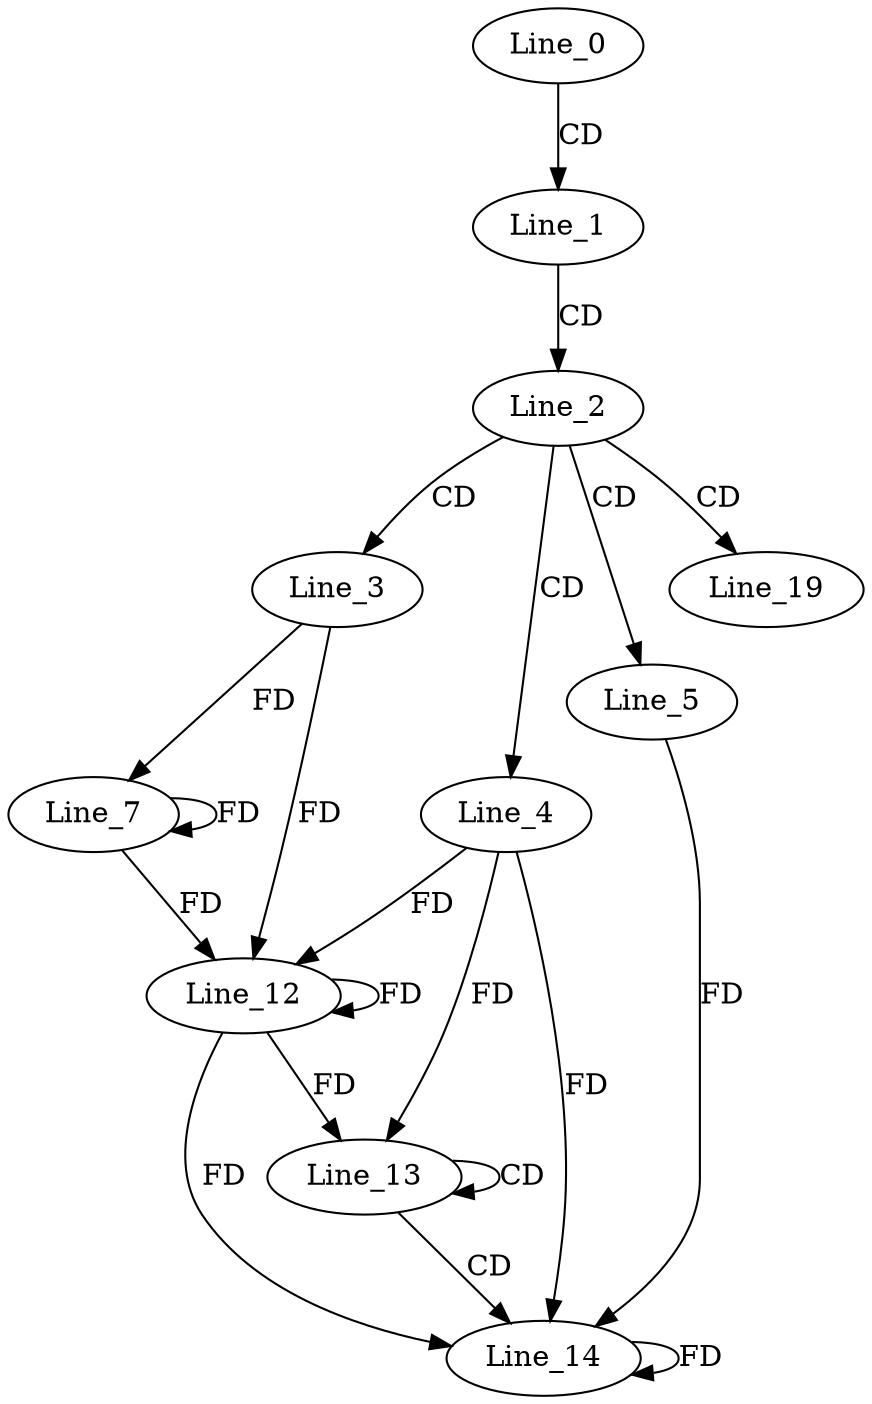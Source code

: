 digraph G {
  Line_0;
  Line_1;
  Line_2;
  Line_3;
  Line_4;
  Line_5;
  Line_7;
  Line_12;
  Line_12;
  Line_13;
  Line_13;
  Line_14;
  Line_14;
  Line_19;
  Line_0 -> Line_1 [ label="CD" ];
  Line_1 -> Line_2 [ label="CD" ];
  Line_2 -> Line_3 [ label="CD" ];
  Line_2 -> Line_4 [ label="CD" ];
  Line_2 -> Line_5 [ label="CD" ];
  Line_3 -> Line_7 [ label="FD" ];
  Line_7 -> Line_7 [ label="FD" ];
  Line_4 -> Line_12 [ label="FD" ];
  Line_12 -> Line_12 [ label="FD" ];
  Line_3 -> Line_12 [ label="FD" ];
  Line_7 -> Line_12 [ label="FD" ];
  Line_13 -> Line_13 [ label="CD" ];
  Line_4 -> Line_13 [ label="FD" ];
  Line_12 -> Line_13 [ label="FD" ];
  Line_13 -> Line_14 [ label="CD" ];
  Line_14 -> Line_14 [ label="FD" ];
  Line_5 -> Line_14 [ label="FD" ];
  Line_4 -> Line_14 [ label="FD" ];
  Line_12 -> Line_14 [ label="FD" ];
  Line_2 -> Line_19 [ label="CD" ];
}
